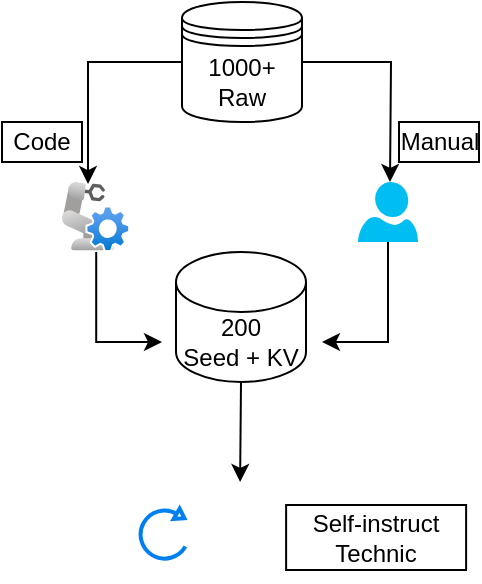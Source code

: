 <mxfile version="27.1.6">
  <diagram name="第 1 页" id="07oNwzkXvTwjMVtEo4L7">
    <mxGraphModel dx="1426" dy="668" grid="1" gridSize="10" guides="1" tooltips="1" connect="1" arrows="1" fold="1" page="1" pageScale="1" pageWidth="827" pageHeight="1169" math="0" shadow="0">
      <root>
        <mxCell id="0" />
        <mxCell id="1" parent="0" />
        <mxCell id="UF7cHTjBoaLbCPgE46Oi-5" value="" style="edgeStyle=orthogonalEdgeStyle;rounded=0;orthogonalLoop=1;jettySize=auto;html=1;entryX=0.382;entryY=0.029;entryDx=0;entryDy=0;entryPerimeter=0;" parent="1" source="UF7cHTjBoaLbCPgE46Oi-1" target="UF7cHTjBoaLbCPgE46Oi-2" edge="1">
          <mxGeometry relative="1" as="geometry">
            <mxPoint x="330" y="230" as="targetPoint" />
          </mxGeometry>
        </mxCell>
        <mxCell id="UF7cHTjBoaLbCPgE46Oi-8" value="" style="edgeStyle=orthogonalEdgeStyle;rounded=0;orthogonalLoop=1;jettySize=auto;html=1;" parent="1" source="UF7cHTjBoaLbCPgE46Oi-1" edge="1">
          <mxGeometry relative="1" as="geometry">
            <mxPoint x="404" y="180" as="targetPoint" />
          </mxGeometry>
        </mxCell>
        <mxCell id="UF7cHTjBoaLbCPgE46Oi-1" value="1000+&lt;br&gt;Raw" style="shape=datastore;whiteSpace=wrap;html=1;rounded=0;" parent="1" vertex="1">
          <mxGeometry x="300" y="90" width="60" height="60" as="geometry" />
        </mxCell>
        <mxCell id="I5RHaz3ScfklKH06W_fI-9" value="" style="edgeStyle=orthogonalEdgeStyle;rounded=0;orthogonalLoop=1;jettySize=auto;html=1;" edge="1" parent="1">
          <mxGeometry relative="1" as="geometry">
            <mxPoint x="257.1" y="215" as="sourcePoint" />
            <mxPoint x="290" y="260" as="targetPoint" />
            <Array as="points">
              <mxPoint x="290" y="260" />
              <mxPoint x="290" y="260" />
            </Array>
          </mxGeometry>
        </mxCell>
        <mxCell id="UF7cHTjBoaLbCPgE46Oi-2" value="" style="image;aspect=fixed;html=1;points=[];align=center;fontSize=12;image=img/lib/azure2/other/Defender_Robot_Controller.svg;rounded=0;" parent="1" vertex="1">
          <mxGeometry x="240" y="180" width="34.06" height="35" as="geometry" />
        </mxCell>
        <mxCell id="UF7cHTjBoaLbCPgE46Oi-3" value="" style="verticalLabelPosition=bottom;html=1;verticalAlign=top;align=center;strokeColor=none;fillColor=#00BEF2;shape=mxgraph.azure.user;rounded=0;" parent="1" vertex="1">
          <mxGeometry x="388" y="180" width="30" height="30" as="geometry" />
        </mxCell>
        <mxCell id="I5RHaz3ScfklKH06W_fI-1" value="Code" style="whiteSpace=wrap;html=1;rounded=0;" vertex="1" parent="1">
          <mxGeometry x="210" y="150" width="40" height="20" as="geometry" />
        </mxCell>
        <mxCell id="I5RHaz3ScfklKH06W_fI-5" value="Manual" style="whiteSpace=wrap;html=1;rounded=0;" vertex="1" parent="1">
          <mxGeometry x="408.5" y="150" width="40" height="20" as="geometry" />
        </mxCell>
        <mxCell id="I5RHaz3ScfklKH06W_fI-7" value="200&lt;div&gt;Seed + KV&lt;/div&gt;" style="shape=cylinder3;whiteSpace=wrap;html=1;boundedLbl=1;backgroundOutline=1;size=15;" vertex="1" parent="1">
          <mxGeometry x="297" y="215" width="65" height="65" as="geometry" />
        </mxCell>
        <mxCell id="I5RHaz3ScfklKH06W_fI-11" value="" style="endArrow=classic;html=1;rounded=0;exitX=0.5;exitY=1;exitDx=0;exitDy=0;exitPerimeter=0;" edge="1" parent="1" source="UF7cHTjBoaLbCPgE46Oi-3">
          <mxGeometry width="50" height="50" relative="1" as="geometry">
            <mxPoint x="390" y="260" as="sourcePoint" />
            <mxPoint x="370" y="260" as="targetPoint" />
            <Array as="points">
              <mxPoint x="403" y="260" />
            </Array>
          </mxGeometry>
        </mxCell>
        <mxCell id="I5RHaz3ScfklKH06W_fI-12" value="" style="shape=image;html=1;verticalAlign=top;verticalLabelPosition=bottom;labelBackgroundColor=#ffffff;imageAspect=0;aspect=fixed;image=https://cdn1.iconfinder.com/data/icons/unicons-line-vol-5/24/robot-128.png" vertex="1" parent="1">
          <mxGeometry x="304.06" y="330" width="50" height="50" as="geometry" />
        </mxCell>
        <mxCell id="I5RHaz3ScfklKH06W_fI-13" value="" style="html=1;verticalLabelPosition=bottom;align=center;labelBackgroundColor=#ffffff;verticalAlign=top;strokeWidth=2;strokeColor=#0080F0;shadow=0;dashed=0;shape=mxgraph.ios7.icons.reload;rotation=30;" vertex="1" parent="1">
          <mxGeometry x="280.06" y="341.5" width="24" height="27" as="geometry" />
        </mxCell>
        <mxCell id="I5RHaz3ScfklKH06W_fI-14" value="Self-instruct Technic" style="whiteSpace=wrap;html=1;rounded=0;" vertex="1" parent="1">
          <mxGeometry x="352.06" y="341.5" width="90" height="32.5" as="geometry" />
        </mxCell>
        <mxCell id="I5RHaz3ScfklKH06W_fI-15" value="" style="endArrow=classic;html=1;rounded=0;exitX=0.5;exitY=1;exitDx=0;exitDy=0;exitPerimeter=0;entryX=0.5;entryY=0;entryDx=0;entryDy=0;" edge="1" parent="1" source="I5RHaz3ScfklKH06W_fI-7" target="I5RHaz3ScfklKH06W_fI-12">
          <mxGeometry width="50" height="50" relative="1" as="geometry">
            <mxPoint x="378" y="310" as="sourcePoint" />
            <mxPoint x="330" y="320" as="targetPoint" />
          </mxGeometry>
        </mxCell>
      </root>
    </mxGraphModel>
  </diagram>
</mxfile>
